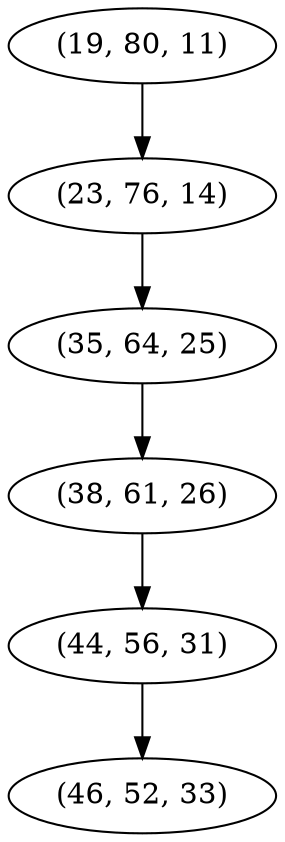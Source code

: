 digraph tree {
    "(19, 80, 11)";
    "(23, 76, 14)";
    "(35, 64, 25)";
    "(38, 61, 26)";
    "(44, 56, 31)";
    "(46, 52, 33)";
    "(19, 80, 11)" -> "(23, 76, 14)";
    "(23, 76, 14)" -> "(35, 64, 25)";
    "(35, 64, 25)" -> "(38, 61, 26)";
    "(38, 61, 26)" -> "(44, 56, 31)";
    "(44, 56, 31)" -> "(46, 52, 33)";
}
